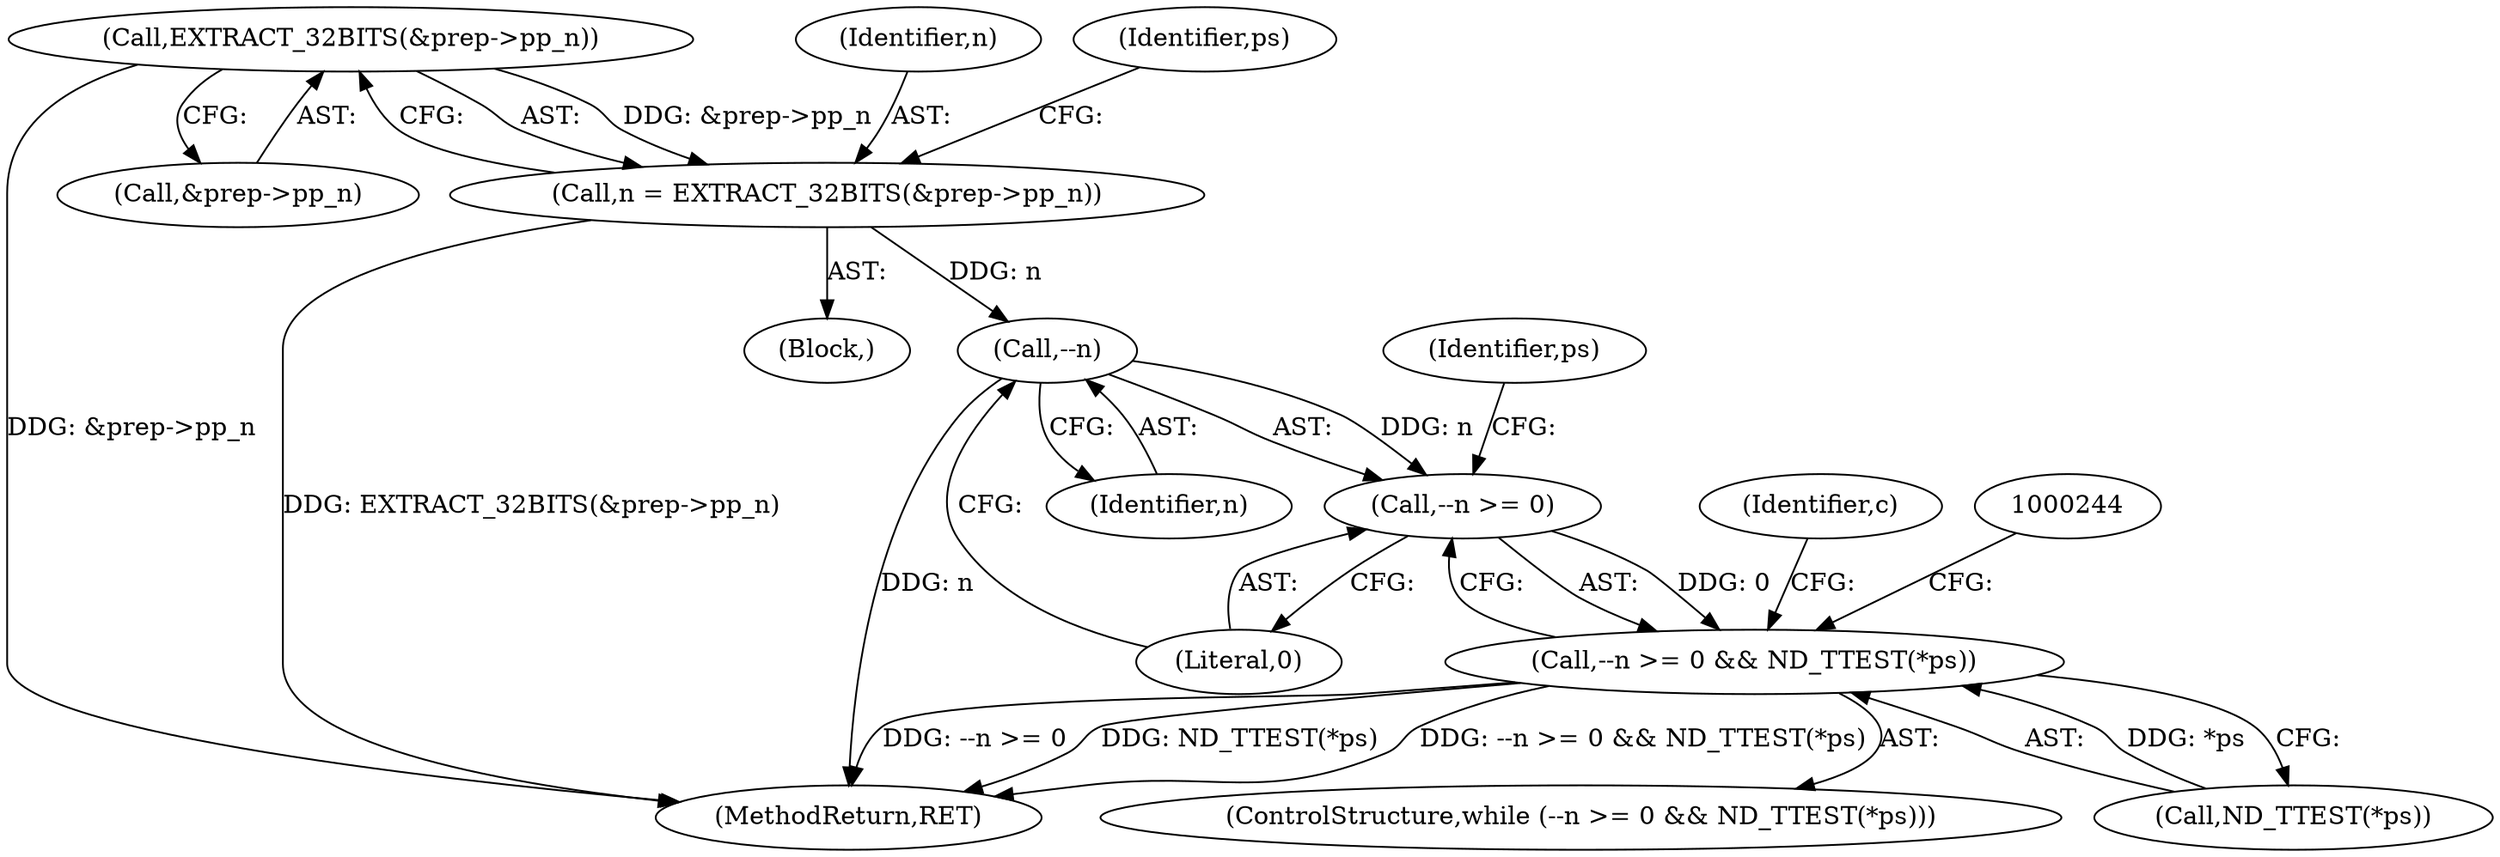 digraph "0_tcpdump_cc356512f512e7fa423b3674db4bb31dbe40ffec@pointer" {
"1000129" [label="(Call,EXTRACT_32BITS(&prep->pp_n))"];
"1000127" [label="(Call,n = EXTRACT_32BITS(&prep->pp_n))"];
"1000144" [label="(Call,--n)"];
"1000143" [label="(Call,--n >= 0)"];
"1000142" [label="(Call,--n >= 0 && ND_TTEST(*ps))"];
"1000145" [label="(Identifier,n)"];
"1000128" [label="(Identifier,n)"];
"1000135" [label="(Identifier,ps)"];
"1000144" [label="(Call,--n)"];
"1000149" [label="(Identifier,ps)"];
"1000250" [label="(MethodReturn,RET)"];
"1000155" [label="(Identifier,c)"];
"1000127" [label="(Call,n = EXTRACT_32BITS(&prep->pp_n))"];
"1000146" [label="(Literal,0)"];
"1000142" [label="(Call,--n >= 0 && ND_TTEST(*ps))"];
"1000141" [label="(ControlStructure,while (--n >= 0 && ND_TTEST(*ps)))"];
"1000104" [label="(Block,)"];
"1000143" [label="(Call,--n >= 0)"];
"1000130" [label="(Call,&prep->pp_n)"];
"1000147" [label="(Call,ND_TTEST(*ps))"];
"1000129" [label="(Call,EXTRACT_32BITS(&prep->pp_n))"];
"1000129" -> "1000127"  [label="AST: "];
"1000129" -> "1000130"  [label="CFG: "];
"1000130" -> "1000129"  [label="AST: "];
"1000127" -> "1000129"  [label="CFG: "];
"1000129" -> "1000250"  [label="DDG: &prep->pp_n"];
"1000129" -> "1000127"  [label="DDG: &prep->pp_n"];
"1000127" -> "1000104"  [label="AST: "];
"1000128" -> "1000127"  [label="AST: "];
"1000135" -> "1000127"  [label="CFG: "];
"1000127" -> "1000250"  [label="DDG: EXTRACT_32BITS(&prep->pp_n)"];
"1000127" -> "1000144"  [label="DDG: n"];
"1000144" -> "1000143"  [label="AST: "];
"1000144" -> "1000145"  [label="CFG: "];
"1000145" -> "1000144"  [label="AST: "];
"1000146" -> "1000144"  [label="CFG: "];
"1000144" -> "1000250"  [label="DDG: n"];
"1000144" -> "1000143"  [label="DDG: n"];
"1000143" -> "1000142"  [label="AST: "];
"1000143" -> "1000146"  [label="CFG: "];
"1000146" -> "1000143"  [label="AST: "];
"1000149" -> "1000143"  [label="CFG: "];
"1000142" -> "1000143"  [label="CFG: "];
"1000143" -> "1000142"  [label="DDG: 0"];
"1000142" -> "1000141"  [label="AST: "];
"1000142" -> "1000147"  [label="CFG: "];
"1000147" -> "1000142"  [label="AST: "];
"1000155" -> "1000142"  [label="CFG: "];
"1000244" -> "1000142"  [label="CFG: "];
"1000142" -> "1000250"  [label="DDG: --n >= 0 && ND_TTEST(*ps)"];
"1000142" -> "1000250"  [label="DDG: --n >= 0"];
"1000142" -> "1000250"  [label="DDG: ND_TTEST(*ps)"];
"1000147" -> "1000142"  [label="DDG: *ps"];
}
